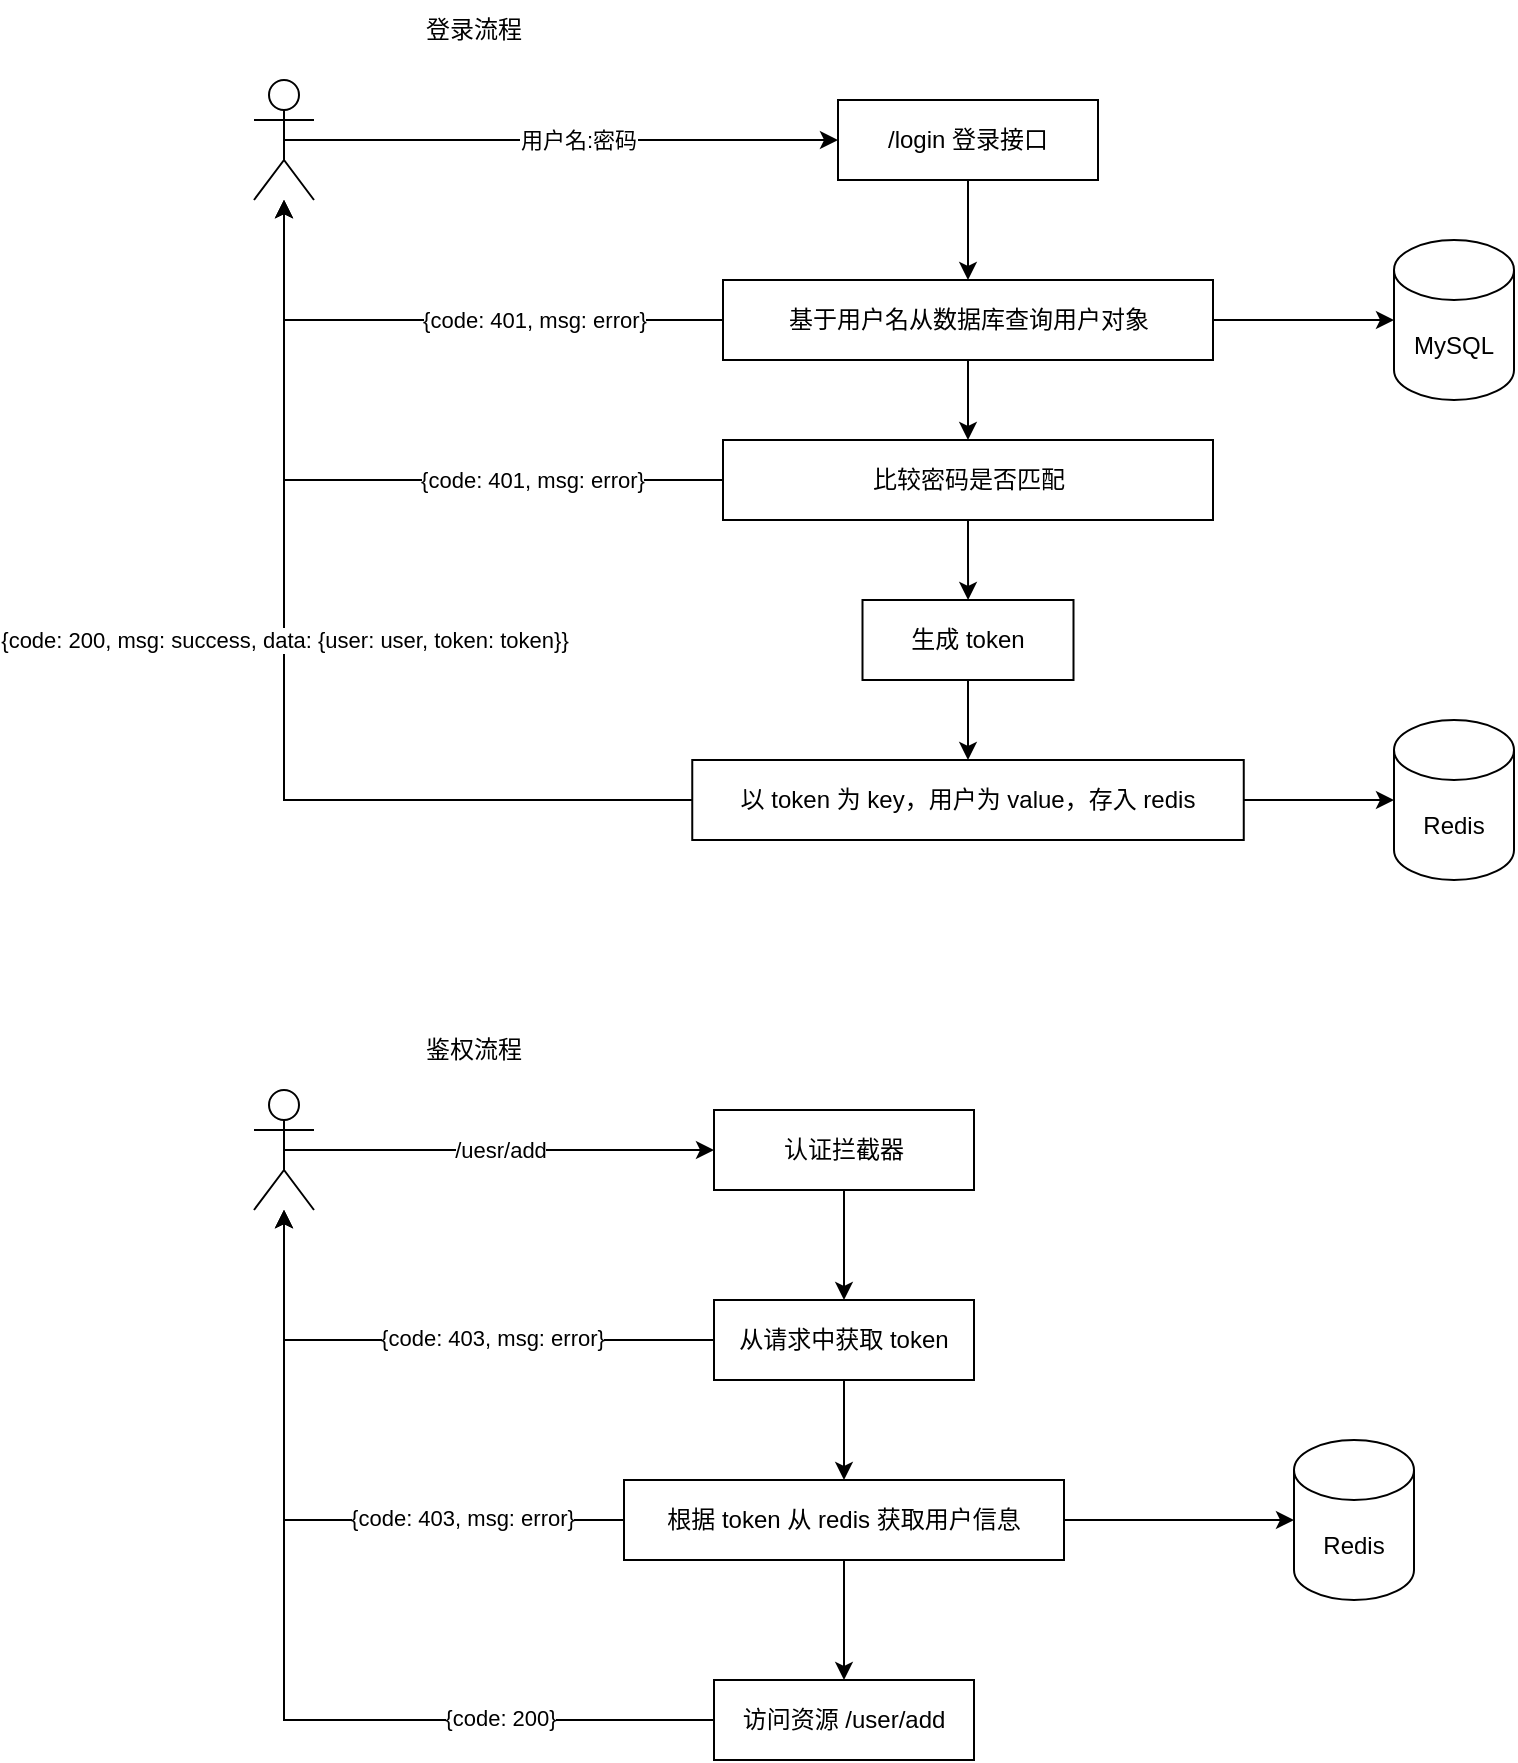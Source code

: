 <mxfile version="22.1.5" type="github">
  <diagram name="第 1 页" id="oxdGBn49w3uLmTMwDb_G">
    <mxGraphModel dx="1242" dy="765" grid="1" gridSize="10" guides="1" tooltips="1" connect="1" arrows="1" fold="1" page="1" pageScale="1" pageWidth="827" pageHeight="1169" math="0" shadow="0">
      <root>
        <mxCell id="0" />
        <mxCell id="1" parent="0" />
        <mxCell id="DKsZjaVKdV8eQ1VdEoH9-3" style="edgeStyle=orthogonalEdgeStyle;rounded=0;orthogonalLoop=1;jettySize=auto;html=1;exitX=0.5;exitY=0.5;exitDx=0;exitDy=0;exitPerimeter=0;entryX=0;entryY=0.5;entryDx=0;entryDy=0;" edge="1" parent="1" source="DKsZjaVKdV8eQ1VdEoH9-1" target="DKsZjaVKdV8eQ1VdEoH9-2">
          <mxGeometry relative="1" as="geometry" />
        </mxCell>
        <mxCell id="DKsZjaVKdV8eQ1VdEoH9-4" value="用户名:密码" style="edgeLabel;html=1;align=center;verticalAlign=middle;resizable=0;points=[];" vertex="1" connectable="0" parent="DKsZjaVKdV8eQ1VdEoH9-3">
          <mxGeometry x="0.056" y="-2" relative="1" as="geometry">
            <mxPoint y="-2" as="offset" />
          </mxGeometry>
        </mxCell>
        <mxCell id="DKsZjaVKdV8eQ1VdEoH9-1" value="" style="shape=umlActor;verticalLabelPosition=bottom;verticalAlign=top;html=1;outlineConnect=0;" vertex="1" parent="1">
          <mxGeometry x="160" y="80" width="30" height="60" as="geometry" />
        </mxCell>
        <mxCell id="DKsZjaVKdV8eQ1VdEoH9-6" style="edgeStyle=orthogonalEdgeStyle;rounded=0;orthogonalLoop=1;jettySize=auto;html=1;exitX=0.5;exitY=1;exitDx=0;exitDy=0;" edge="1" parent="1" source="DKsZjaVKdV8eQ1VdEoH9-2" target="DKsZjaVKdV8eQ1VdEoH9-5">
          <mxGeometry relative="1" as="geometry" />
        </mxCell>
        <mxCell id="DKsZjaVKdV8eQ1VdEoH9-2" value="/login 登录接口" style="rounded=0;whiteSpace=wrap;html=1;" vertex="1" parent="1">
          <mxGeometry x="452" y="90" width="130" height="40" as="geometry" />
        </mxCell>
        <mxCell id="DKsZjaVKdV8eQ1VdEoH9-7" value="{code: 401, msg: error}" style="edgeStyle=orthogonalEdgeStyle;rounded=0;orthogonalLoop=1;jettySize=auto;html=1;exitX=0;exitY=0.5;exitDx=0;exitDy=0;" edge="1" parent="1" source="DKsZjaVKdV8eQ1VdEoH9-5" target="DKsZjaVKdV8eQ1VdEoH9-1">
          <mxGeometry x="-0.324" relative="1" as="geometry">
            <mxPoint as="offset" />
          </mxGeometry>
        </mxCell>
        <mxCell id="DKsZjaVKdV8eQ1VdEoH9-9" style="edgeStyle=orthogonalEdgeStyle;rounded=0;orthogonalLoop=1;jettySize=auto;html=1;exitX=0.5;exitY=1;exitDx=0;exitDy=0;" edge="1" parent="1" source="DKsZjaVKdV8eQ1VdEoH9-5" target="DKsZjaVKdV8eQ1VdEoH9-8">
          <mxGeometry relative="1" as="geometry" />
        </mxCell>
        <mxCell id="DKsZjaVKdV8eQ1VdEoH9-5" value="基于用户名从数据库查询用户对象" style="rounded=0;whiteSpace=wrap;html=1;" vertex="1" parent="1">
          <mxGeometry x="394.5" y="180" width="245" height="40" as="geometry" />
        </mxCell>
        <mxCell id="DKsZjaVKdV8eQ1VdEoH9-10" style="edgeStyle=orthogonalEdgeStyle;rounded=0;orthogonalLoop=1;jettySize=auto;html=1;exitX=0;exitY=0.5;exitDx=0;exitDy=0;" edge="1" parent="1" source="DKsZjaVKdV8eQ1VdEoH9-8" target="DKsZjaVKdV8eQ1VdEoH9-1">
          <mxGeometry relative="1" as="geometry" />
        </mxCell>
        <mxCell id="DKsZjaVKdV8eQ1VdEoH9-11" value="{code: 401, msg: error}" style="edgeLabel;html=1;align=center;verticalAlign=middle;resizable=0;points=[];" vertex="1" connectable="0" parent="DKsZjaVKdV8eQ1VdEoH9-10">
          <mxGeometry x="-0.461" relative="1" as="geometry">
            <mxPoint x="1" as="offset" />
          </mxGeometry>
        </mxCell>
        <mxCell id="DKsZjaVKdV8eQ1VdEoH9-13" style="edgeStyle=orthogonalEdgeStyle;rounded=0;orthogonalLoop=1;jettySize=auto;html=1;exitX=0.5;exitY=1;exitDx=0;exitDy=0;" edge="1" parent="1" source="DKsZjaVKdV8eQ1VdEoH9-8" target="DKsZjaVKdV8eQ1VdEoH9-12">
          <mxGeometry relative="1" as="geometry" />
        </mxCell>
        <mxCell id="DKsZjaVKdV8eQ1VdEoH9-8" value="比较密码是否匹配" style="rounded=0;whiteSpace=wrap;html=1;" vertex="1" parent="1">
          <mxGeometry x="394.5" y="260" width="245" height="40" as="geometry" />
        </mxCell>
        <mxCell id="DKsZjaVKdV8eQ1VdEoH9-15" style="edgeStyle=orthogonalEdgeStyle;rounded=0;orthogonalLoop=1;jettySize=auto;html=1;exitX=0.5;exitY=1;exitDx=0;exitDy=0;entryX=0.5;entryY=0;entryDx=0;entryDy=0;" edge="1" parent="1" source="DKsZjaVKdV8eQ1VdEoH9-12" target="DKsZjaVKdV8eQ1VdEoH9-14">
          <mxGeometry relative="1" as="geometry" />
        </mxCell>
        <mxCell id="DKsZjaVKdV8eQ1VdEoH9-12" value="生成 token" style="rounded=0;whiteSpace=wrap;html=1;" vertex="1" parent="1">
          <mxGeometry x="464.25" y="340" width="105.5" height="40" as="geometry" />
        </mxCell>
        <mxCell id="DKsZjaVKdV8eQ1VdEoH9-16" style="edgeStyle=orthogonalEdgeStyle;rounded=0;orthogonalLoop=1;jettySize=auto;html=1;exitX=0;exitY=0.5;exitDx=0;exitDy=0;" edge="1" parent="1" source="DKsZjaVKdV8eQ1VdEoH9-14" target="DKsZjaVKdV8eQ1VdEoH9-1">
          <mxGeometry relative="1" as="geometry" />
        </mxCell>
        <mxCell id="DKsZjaVKdV8eQ1VdEoH9-17" value="{code: 200, msg: success, data: {user: user, token: token}}" style="edgeLabel;html=1;align=center;verticalAlign=middle;resizable=0;points=[];" vertex="1" connectable="0" parent="DKsZjaVKdV8eQ1VdEoH9-16">
          <mxGeometry x="-0.627" y="1" relative="1" as="geometry">
            <mxPoint x="-110" y="-81" as="offset" />
          </mxGeometry>
        </mxCell>
        <mxCell id="DKsZjaVKdV8eQ1VdEoH9-22" style="edgeStyle=orthogonalEdgeStyle;rounded=0;orthogonalLoop=1;jettySize=auto;html=1;exitX=1;exitY=0.5;exitDx=0;exitDy=0;" edge="1" parent="1" source="DKsZjaVKdV8eQ1VdEoH9-14" target="DKsZjaVKdV8eQ1VdEoH9-21">
          <mxGeometry relative="1" as="geometry" />
        </mxCell>
        <mxCell id="DKsZjaVKdV8eQ1VdEoH9-14" value="以 token 为 key，用户为 value，存入 redis" style="rounded=0;whiteSpace=wrap;html=1;" vertex="1" parent="1">
          <mxGeometry x="379.13" y="420" width="275.75" height="40" as="geometry" />
        </mxCell>
        <mxCell id="DKsZjaVKdV8eQ1VdEoH9-19" value="MySQL" style="shape=cylinder3;whiteSpace=wrap;html=1;boundedLbl=1;backgroundOutline=1;size=15;" vertex="1" parent="1">
          <mxGeometry x="730" y="160" width="60" height="80" as="geometry" />
        </mxCell>
        <mxCell id="DKsZjaVKdV8eQ1VdEoH9-20" style="edgeStyle=orthogonalEdgeStyle;rounded=0;orthogonalLoop=1;jettySize=auto;html=1;entryX=0;entryY=0.5;entryDx=0;entryDy=0;entryPerimeter=0;" edge="1" parent="1" source="DKsZjaVKdV8eQ1VdEoH9-5" target="DKsZjaVKdV8eQ1VdEoH9-19">
          <mxGeometry relative="1" as="geometry" />
        </mxCell>
        <mxCell id="DKsZjaVKdV8eQ1VdEoH9-21" value="Redis" style="shape=cylinder3;whiteSpace=wrap;html=1;boundedLbl=1;backgroundOutline=1;size=15;" vertex="1" parent="1">
          <mxGeometry x="730" y="400" width="60" height="80" as="geometry" />
        </mxCell>
        <mxCell id="DKsZjaVKdV8eQ1VdEoH9-25" value="/uesr/add" style="edgeStyle=orthogonalEdgeStyle;rounded=0;orthogonalLoop=1;jettySize=auto;html=1;exitX=0.5;exitY=0.5;exitDx=0;exitDy=0;exitPerimeter=0;" edge="1" parent="1" source="DKsZjaVKdV8eQ1VdEoH9-23" target="DKsZjaVKdV8eQ1VdEoH9-24">
          <mxGeometry relative="1" as="geometry">
            <Array as="points">
              <mxPoint x="280" y="615" />
              <mxPoint x="280" y="615" />
            </Array>
          </mxGeometry>
        </mxCell>
        <mxCell id="DKsZjaVKdV8eQ1VdEoH9-23" value="" style="shape=umlActor;verticalLabelPosition=bottom;verticalAlign=top;html=1;outlineConnect=0;" vertex="1" parent="1">
          <mxGeometry x="160" y="585" width="30" height="60" as="geometry" />
        </mxCell>
        <mxCell id="DKsZjaVKdV8eQ1VdEoH9-27" style="edgeStyle=orthogonalEdgeStyle;rounded=0;orthogonalLoop=1;jettySize=auto;html=1;exitX=0.5;exitY=1;exitDx=0;exitDy=0;" edge="1" parent="1" source="DKsZjaVKdV8eQ1VdEoH9-24" target="DKsZjaVKdV8eQ1VdEoH9-26">
          <mxGeometry relative="1" as="geometry" />
        </mxCell>
        <mxCell id="DKsZjaVKdV8eQ1VdEoH9-24" value="认证拦截器" style="rounded=0;whiteSpace=wrap;html=1;" vertex="1" parent="1">
          <mxGeometry x="390" y="595" width="130" height="40" as="geometry" />
        </mxCell>
        <mxCell id="DKsZjaVKdV8eQ1VdEoH9-28" style="edgeStyle=orthogonalEdgeStyle;rounded=0;orthogonalLoop=1;jettySize=auto;html=1;exitX=0;exitY=0.5;exitDx=0;exitDy=0;" edge="1" parent="1" source="DKsZjaVKdV8eQ1VdEoH9-26" target="DKsZjaVKdV8eQ1VdEoH9-23">
          <mxGeometry relative="1" as="geometry" />
        </mxCell>
        <mxCell id="DKsZjaVKdV8eQ1VdEoH9-29" value="{code: 403, msg: error}" style="edgeLabel;html=1;align=center;verticalAlign=middle;resizable=0;points=[];" vertex="1" connectable="0" parent="DKsZjaVKdV8eQ1VdEoH9-28">
          <mxGeometry x="-0.207" y="1" relative="1" as="geometry">
            <mxPoint y="-2" as="offset" />
          </mxGeometry>
        </mxCell>
        <mxCell id="DKsZjaVKdV8eQ1VdEoH9-34" style="edgeStyle=orthogonalEdgeStyle;rounded=0;orthogonalLoop=1;jettySize=auto;html=1;exitX=0.5;exitY=1;exitDx=0;exitDy=0;entryX=0.5;entryY=0;entryDx=0;entryDy=0;" edge="1" parent="1" source="DKsZjaVKdV8eQ1VdEoH9-26" target="DKsZjaVKdV8eQ1VdEoH9-31">
          <mxGeometry relative="1" as="geometry" />
        </mxCell>
        <mxCell id="DKsZjaVKdV8eQ1VdEoH9-26" value="从请求中获取 token" style="rounded=0;whiteSpace=wrap;html=1;" vertex="1" parent="1">
          <mxGeometry x="390" y="690" width="130" height="40" as="geometry" />
        </mxCell>
        <mxCell id="DKsZjaVKdV8eQ1VdEoH9-30" value="Redis" style="shape=cylinder3;whiteSpace=wrap;html=1;boundedLbl=1;backgroundOutline=1;size=15;" vertex="1" parent="1">
          <mxGeometry x="680" y="760" width="60" height="80" as="geometry" />
        </mxCell>
        <mxCell id="DKsZjaVKdV8eQ1VdEoH9-33" style="edgeStyle=orthogonalEdgeStyle;rounded=0;orthogonalLoop=1;jettySize=auto;html=1;exitX=1;exitY=0.5;exitDx=0;exitDy=0;" edge="1" parent="1" source="DKsZjaVKdV8eQ1VdEoH9-31" target="DKsZjaVKdV8eQ1VdEoH9-30">
          <mxGeometry relative="1" as="geometry" />
        </mxCell>
        <mxCell id="DKsZjaVKdV8eQ1VdEoH9-35" style="edgeStyle=orthogonalEdgeStyle;rounded=0;orthogonalLoop=1;jettySize=auto;html=1;exitX=0;exitY=0.5;exitDx=0;exitDy=0;" edge="1" parent="1" source="DKsZjaVKdV8eQ1VdEoH9-31" target="DKsZjaVKdV8eQ1VdEoH9-23">
          <mxGeometry relative="1" as="geometry" />
        </mxCell>
        <mxCell id="DKsZjaVKdV8eQ1VdEoH9-36" value="{code: 403, msg: error}" style="edgeLabel;html=1;align=center;verticalAlign=middle;resizable=0;points=[];" vertex="1" connectable="0" parent="DKsZjaVKdV8eQ1VdEoH9-35">
          <mxGeometry x="-0.501" y="1" relative="1" as="geometry">
            <mxPoint y="-2" as="offset" />
          </mxGeometry>
        </mxCell>
        <mxCell id="DKsZjaVKdV8eQ1VdEoH9-40" style="edgeStyle=orthogonalEdgeStyle;rounded=0;orthogonalLoop=1;jettySize=auto;html=1;exitX=0.5;exitY=1;exitDx=0;exitDy=0;entryX=0.5;entryY=0;entryDx=0;entryDy=0;" edge="1" parent="1" source="DKsZjaVKdV8eQ1VdEoH9-31" target="DKsZjaVKdV8eQ1VdEoH9-37">
          <mxGeometry relative="1" as="geometry" />
        </mxCell>
        <mxCell id="DKsZjaVKdV8eQ1VdEoH9-31" value="根据 token 从 redis 获取用户信息" style="rounded=0;whiteSpace=wrap;html=1;" vertex="1" parent="1">
          <mxGeometry x="345" y="780" width="220" height="40" as="geometry" />
        </mxCell>
        <mxCell id="DKsZjaVKdV8eQ1VdEoH9-41" style="edgeStyle=orthogonalEdgeStyle;rounded=0;orthogonalLoop=1;jettySize=auto;html=1;exitX=0;exitY=0.5;exitDx=0;exitDy=0;" edge="1" parent="1" source="DKsZjaVKdV8eQ1VdEoH9-37" target="DKsZjaVKdV8eQ1VdEoH9-23">
          <mxGeometry relative="1" as="geometry" />
        </mxCell>
        <mxCell id="DKsZjaVKdV8eQ1VdEoH9-42" value="{code: 200}" style="edgeLabel;html=1;align=center;verticalAlign=middle;resizable=0;points=[];" vertex="1" connectable="0" parent="DKsZjaVKdV8eQ1VdEoH9-41">
          <mxGeometry x="-0.545" y="1" relative="1" as="geometry">
            <mxPoint y="-2" as="offset" />
          </mxGeometry>
        </mxCell>
        <mxCell id="DKsZjaVKdV8eQ1VdEoH9-37" value="访问资源 /user/add" style="rounded=0;whiteSpace=wrap;html=1;" vertex="1" parent="1">
          <mxGeometry x="390" y="880" width="130" height="40" as="geometry" />
        </mxCell>
        <mxCell id="DKsZjaVKdV8eQ1VdEoH9-43" value="登录流程" style="text;html=1;strokeColor=none;fillColor=none;align=center;verticalAlign=middle;whiteSpace=wrap;rounded=0;" vertex="1" parent="1">
          <mxGeometry x="240" y="40" width="60" height="30" as="geometry" />
        </mxCell>
        <mxCell id="DKsZjaVKdV8eQ1VdEoH9-44" value="鉴权流程" style="text;html=1;strokeColor=none;fillColor=none;align=center;verticalAlign=middle;whiteSpace=wrap;rounded=0;" vertex="1" parent="1">
          <mxGeometry x="240" y="550" width="60" height="30" as="geometry" />
        </mxCell>
      </root>
    </mxGraphModel>
  </diagram>
</mxfile>

